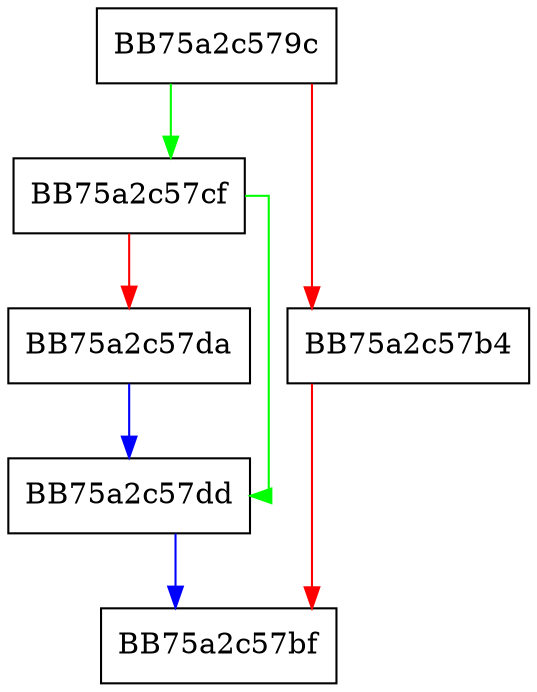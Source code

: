 digraph assign {
  node [shape="box"];
  graph [splines=ortho];
  BB75a2c579c -> BB75a2c57cf [color="green"];
  BB75a2c579c -> BB75a2c57b4 [color="red"];
  BB75a2c57b4 -> BB75a2c57bf [color="red"];
  BB75a2c57cf -> BB75a2c57dd [color="green"];
  BB75a2c57cf -> BB75a2c57da [color="red"];
  BB75a2c57da -> BB75a2c57dd [color="blue"];
  BB75a2c57dd -> BB75a2c57bf [color="blue"];
}